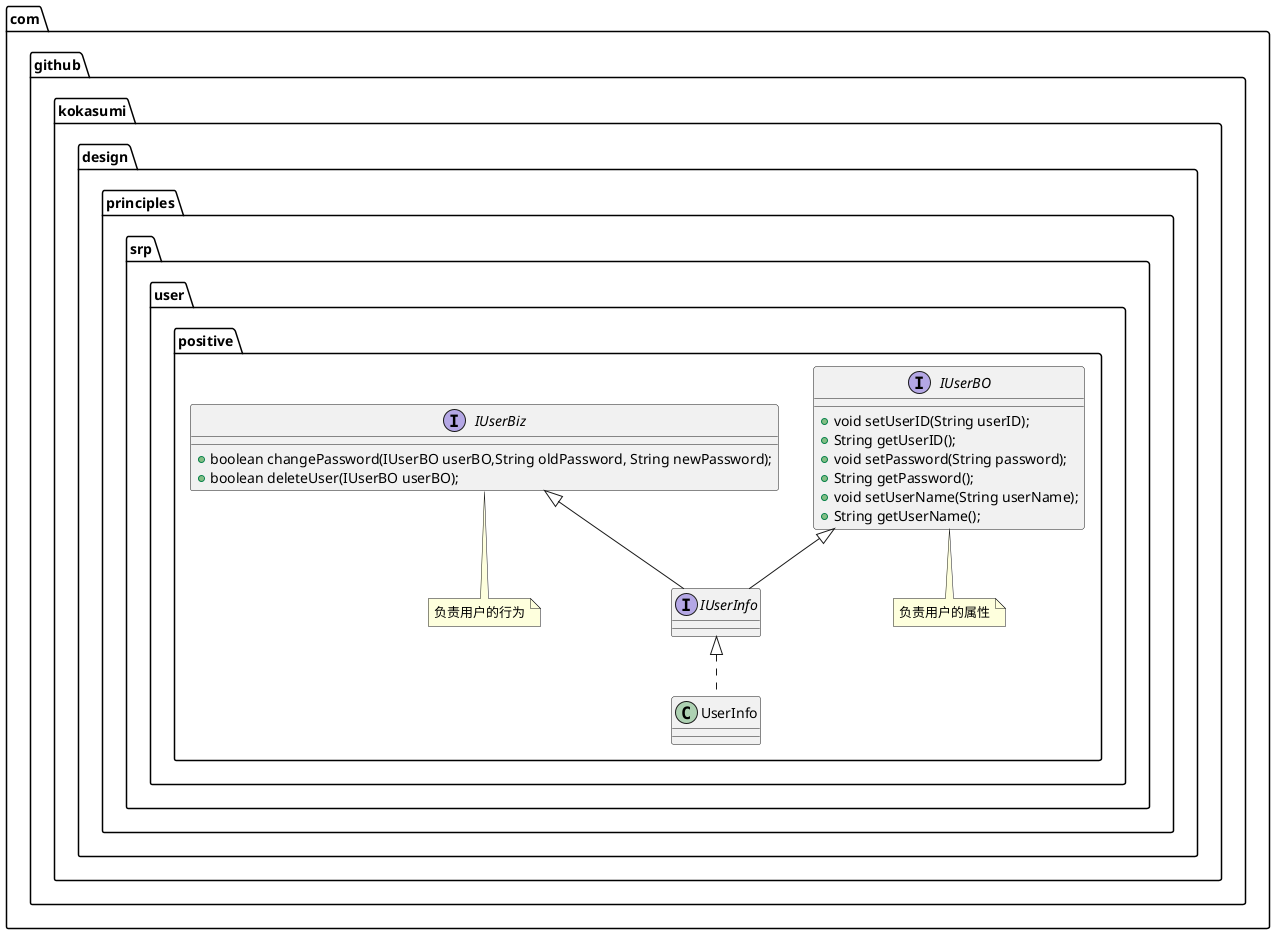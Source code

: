 @startuml
package com.github.kokasumi.design.principles.srp.user.positive {
 interface IUserBO {
  + void setUserID(String userID);
  + String getUserID();
  + void setPassword(String password);
  + String getPassword();
  + void setUserName(String userName);
  + String getUserName();
 }
 note bottom of IUserBO: 负责用户的属性
 interface IUserBiz {
  + boolean changePassword(IUserBO userBO,String oldPassword, String newPassword);
  + boolean deleteUser(IUserBO userBO);
 }
 note bottom of IUserBiz: 负责用户的行为
 interface IUserInfo extends IUserBO,IUserBiz{}
 class UserInfo implements IUserInfo {
 }
}
@enduml